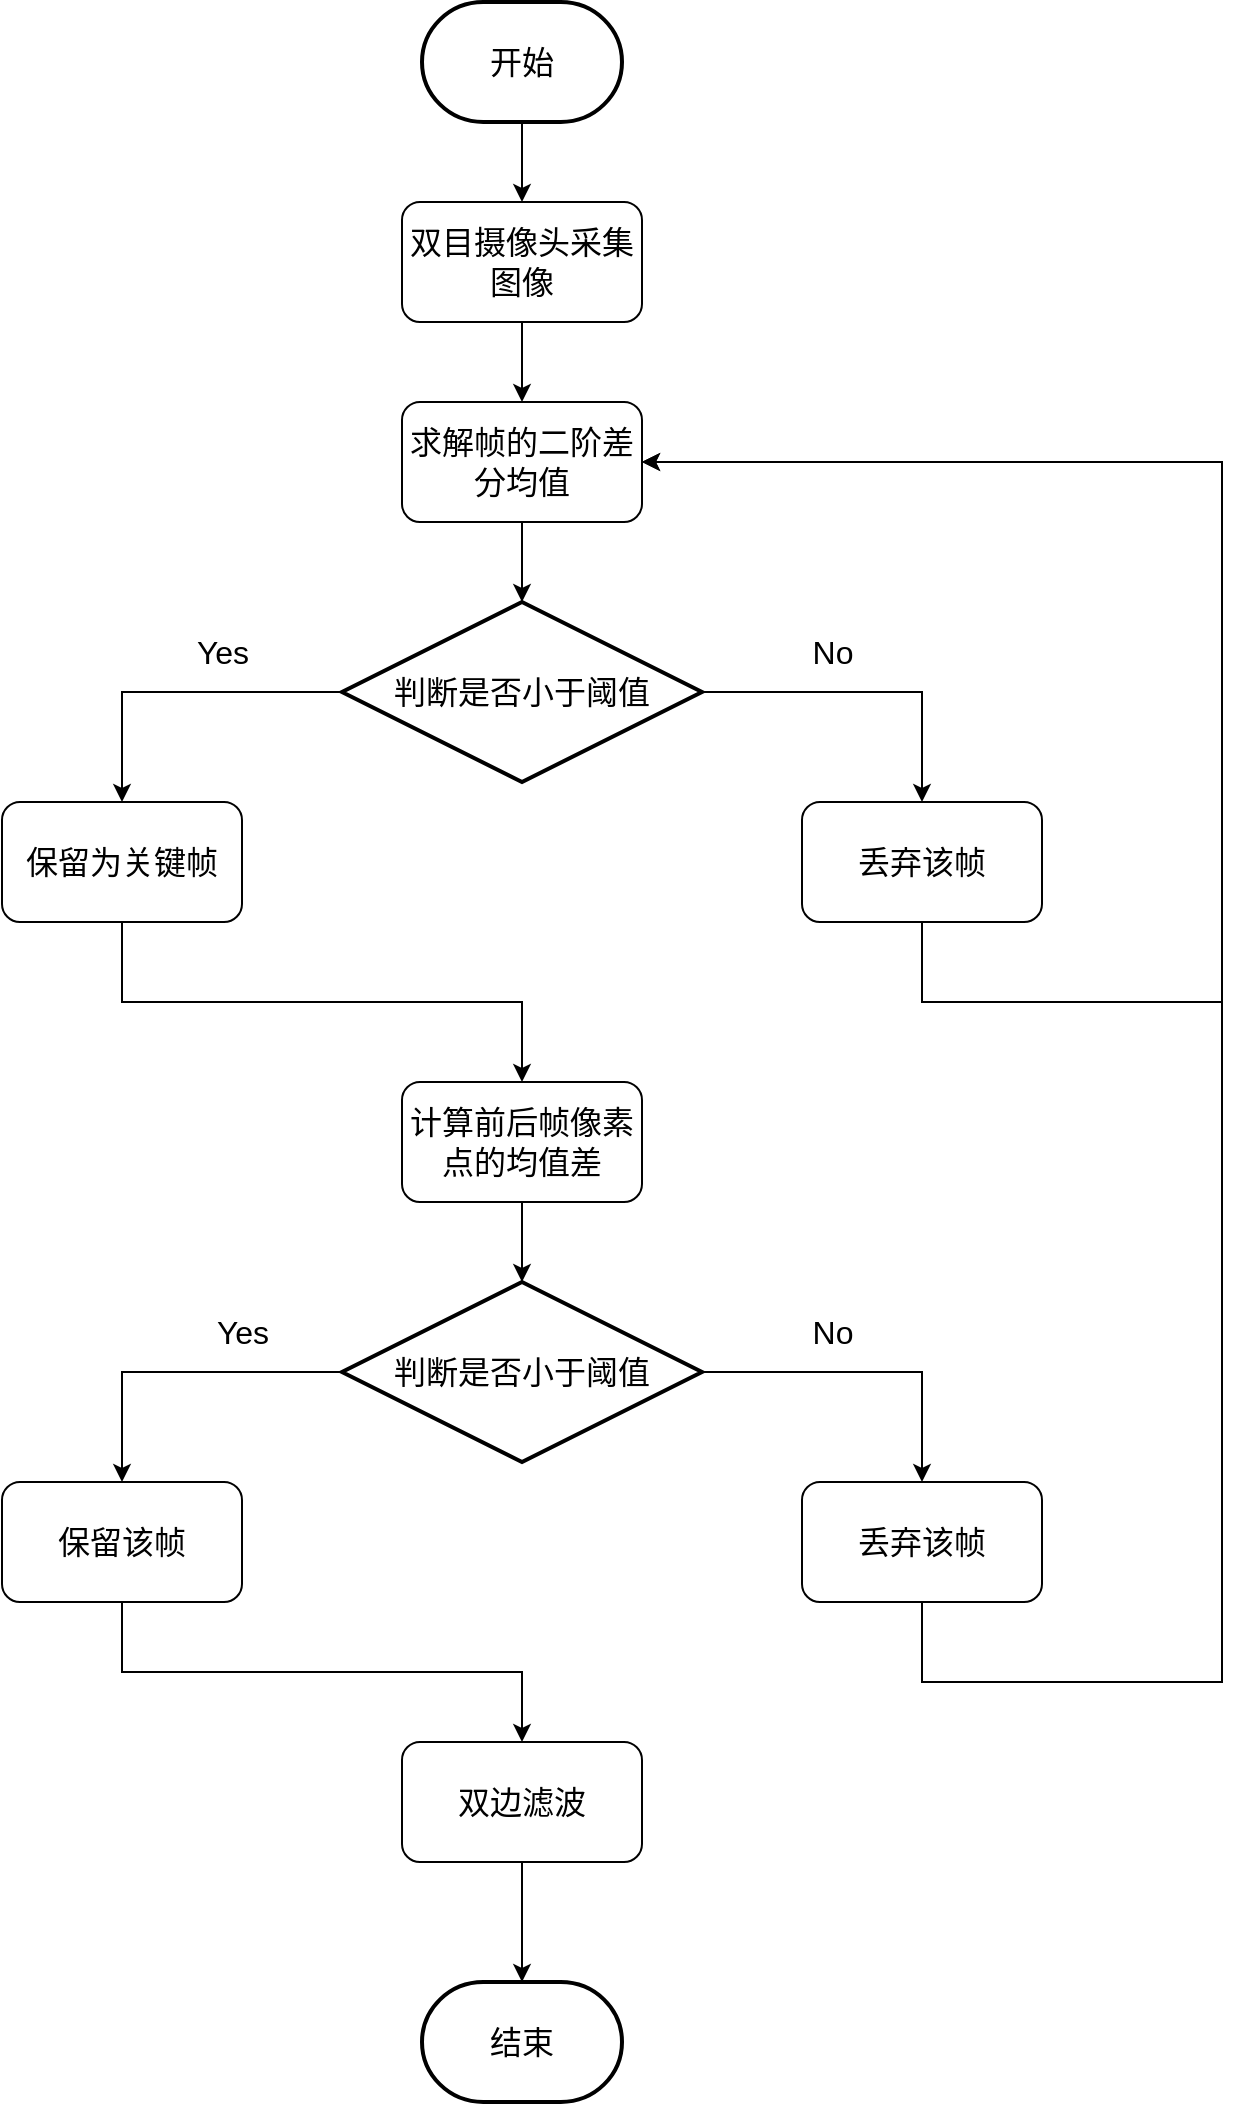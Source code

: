<mxfile version="21.0.2" type="github">
  <diagram name="第 1 页" id="oPnY39aIk3bLeTmH5xVW">
    <mxGraphModel dx="2017" dy="1124" grid="1" gridSize="10" guides="1" tooltips="1" connect="1" arrows="1" fold="1" page="1" pageScale="1" pageWidth="827" pageHeight="1169" math="0" shadow="0">
      <root>
        <mxCell id="0" />
        <mxCell id="1" parent="0" />
        <mxCell id="dJBwUfo02OKsr1JR9C36-8" style="edgeStyle=orthogonalEdgeStyle;rounded=0;orthogonalLoop=1;jettySize=auto;html=1;exitX=0.5;exitY=1;exitDx=0;exitDy=0;exitPerimeter=0;entryX=0.5;entryY=0;entryDx=0;entryDy=0;fontSize=16;" edge="1" parent="1" source="dJBwUfo02OKsr1JR9C36-1" target="dJBwUfo02OKsr1JR9C36-3">
          <mxGeometry relative="1" as="geometry" />
        </mxCell>
        <mxCell id="dJBwUfo02OKsr1JR9C36-1" value="开始" style="strokeWidth=2;html=1;shape=mxgraph.flowchart.terminator;whiteSpace=wrap;fontSize=16;" vertex="1" parent="1">
          <mxGeometry x="370" y="60" width="100" height="60" as="geometry" />
        </mxCell>
        <mxCell id="dJBwUfo02OKsr1JR9C36-2" value="结束" style="strokeWidth=2;html=1;shape=mxgraph.flowchart.terminator;whiteSpace=wrap;fontSize=16;" vertex="1" parent="1">
          <mxGeometry x="370" y="1050" width="100" height="60" as="geometry" />
        </mxCell>
        <mxCell id="dJBwUfo02OKsr1JR9C36-9" style="edgeStyle=orthogonalEdgeStyle;rounded=0;orthogonalLoop=1;jettySize=auto;html=1;exitX=0.5;exitY=1;exitDx=0;exitDy=0;entryX=0.5;entryY=0;entryDx=0;entryDy=0;fontSize=16;" edge="1" parent="1" source="dJBwUfo02OKsr1JR9C36-3" target="dJBwUfo02OKsr1JR9C36-4">
          <mxGeometry relative="1" as="geometry" />
        </mxCell>
        <mxCell id="dJBwUfo02OKsr1JR9C36-3" value="双目摄像头采集图像" style="rounded=1;whiteSpace=wrap;html=1;fontSize=16;" vertex="1" parent="1">
          <mxGeometry x="360" y="160" width="120" height="60" as="geometry" />
        </mxCell>
        <mxCell id="dJBwUfo02OKsr1JR9C36-10" style="edgeStyle=orthogonalEdgeStyle;rounded=0;orthogonalLoop=1;jettySize=auto;html=1;exitX=0.5;exitY=1;exitDx=0;exitDy=0;entryX=0.5;entryY=0;entryDx=0;entryDy=0;entryPerimeter=0;fontSize=16;" edge="1" parent="1" source="dJBwUfo02OKsr1JR9C36-4" target="dJBwUfo02OKsr1JR9C36-5">
          <mxGeometry relative="1" as="geometry" />
        </mxCell>
        <mxCell id="dJBwUfo02OKsr1JR9C36-4" value="求解帧的二阶差分均值" style="rounded=1;whiteSpace=wrap;html=1;fontSize=16;" vertex="1" parent="1">
          <mxGeometry x="360" y="260" width="120" height="60" as="geometry" />
        </mxCell>
        <mxCell id="dJBwUfo02OKsr1JR9C36-11" style="edgeStyle=orthogonalEdgeStyle;rounded=0;orthogonalLoop=1;jettySize=auto;html=1;exitX=0;exitY=0.5;exitDx=0;exitDy=0;exitPerimeter=0;entryX=0.5;entryY=0;entryDx=0;entryDy=0;fontSize=16;" edge="1" parent="1" source="dJBwUfo02OKsr1JR9C36-5" target="dJBwUfo02OKsr1JR9C36-6">
          <mxGeometry relative="1" as="geometry" />
        </mxCell>
        <mxCell id="dJBwUfo02OKsr1JR9C36-13" style="edgeStyle=orthogonalEdgeStyle;rounded=0;orthogonalLoop=1;jettySize=auto;html=1;exitX=1;exitY=0.5;exitDx=0;exitDy=0;exitPerimeter=0;entryX=0.5;entryY=0;entryDx=0;entryDy=0;fontSize=16;" edge="1" parent="1" source="dJBwUfo02OKsr1JR9C36-5" target="dJBwUfo02OKsr1JR9C36-7">
          <mxGeometry relative="1" as="geometry" />
        </mxCell>
        <mxCell id="dJBwUfo02OKsr1JR9C36-5" value="判断是否小于阈值" style="strokeWidth=2;html=1;shape=mxgraph.flowchart.decision;whiteSpace=wrap;fontSize=16;" vertex="1" parent="1">
          <mxGeometry x="330" y="360" width="180" height="90" as="geometry" />
        </mxCell>
        <mxCell id="dJBwUfo02OKsr1JR9C36-20" style="edgeStyle=orthogonalEdgeStyle;rounded=0;orthogonalLoop=1;jettySize=auto;html=1;entryX=0.5;entryY=0;entryDx=0;entryDy=0;fontSize=16;" edge="1" parent="1" source="dJBwUfo02OKsr1JR9C36-6" target="dJBwUfo02OKsr1JR9C36-16">
          <mxGeometry relative="1" as="geometry">
            <Array as="points">
              <mxPoint x="220" y="560" />
              <mxPoint x="420" y="560" />
            </Array>
          </mxGeometry>
        </mxCell>
        <mxCell id="dJBwUfo02OKsr1JR9C36-6" value="保留为关键帧" style="rounded=1;whiteSpace=wrap;html=1;fontSize=16;" vertex="1" parent="1">
          <mxGeometry x="160" y="460" width="120" height="60" as="geometry" />
        </mxCell>
        <mxCell id="dJBwUfo02OKsr1JR9C36-14" style="edgeStyle=orthogonalEdgeStyle;rounded=0;orthogonalLoop=1;jettySize=auto;html=1;entryX=1;entryY=0.5;entryDx=0;entryDy=0;exitX=0.5;exitY=1;exitDx=0;exitDy=0;fontSize=16;" edge="1" parent="1" source="dJBwUfo02OKsr1JR9C36-7" target="dJBwUfo02OKsr1JR9C36-4">
          <mxGeometry relative="1" as="geometry">
            <Array as="points">
              <mxPoint x="620" y="560" />
              <mxPoint x="770" y="560" />
              <mxPoint x="770" y="290" />
            </Array>
          </mxGeometry>
        </mxCell>
        <mxCell id="dJBwUfo02OKsr1JR9C36-7" value="丢弃该帧" style="rounded=1;whiteSpace=wrap;html=1;fontSize=16;" vertex="1" parent="1">
          <mxGeometry x="560" y="460" width="120" height="60" as="geometry" />
        </mxCell>
        <mxCell id="dJBwUfo02OKsr1JR9C36-21" style="edgeStyle=orthogonalEdgeStyle;rounded=0;orthogonalLoop=1;jettySize=auto;html=1;entryX=0.5;entryY=0;entryDx=0;entryDy=0;entryPerimeter=0;fontSize=16;" edge="1" parent="1" source="dJBwUfo02OKsr1JR9C36-16" target="dJBwUfo02OKsr1JR9C36-17">
          <mxGeometry relative="1" as="geometry" />
        </mxCell>
        <mxCell id="dJBwUfo02OKsr1JR9C36-16" value="计算前后帧像素点的均值差" style="rounded=1;whiteSpace=wrap;html=1;fontSize=16;" vertex="1" parent="1">
          <mxGeometry x="360" y="600" width="120" height="60" as="geometry" />
        </mxCell>
        <mxCell id="dJBwUfo02OKsr1JR9C36-22" style="edgeStyle=orthogonalEdgeStyle;rounded=0;orthogonalLoop=1;jettySize=auto;html=1;entryX=0.5;entryY=0;entryDx=0;entryDy=0;fontSize=16;" edge="1" parent="1" source="dJBwUfo02OKsr1JR9C36-17" target="dJBwUfo02OKsr1JR9C36-18">
          <mxGeometry relative="1" as="geometry" />
        </mxCell>
        <mxCell id="dJBwUfo02OKsr1JR9C36-23" style="edgeStyle=orthogonalEdgeStyle;rounded=0;orthogonalLoop=1;jettySize=auto;html=1;entryX=0.5;entryY=0;entryDx=0;entryDy=0;fontSize=16;" edge="1" parent="1" source="dJBwUfo02OKsr1JR9C36-17" target="dJBwUfo02OKsr1JR9C36-19">
          <mxGeometry relative="1" as="geometry" />
        </mxCell>
        <mxCell id="dJBwUfo02OKsr1JR9C36-17" value="判断是否小于阈值" style="strokeWidth=2;html=1;shape=mxgraph.flowchart.decision;whiteSpace=wrap;fontSize=16;" vertex="1" parent="1">
          <mxGeometry x="330" y="700" width="180" height="90" as="geometry" />
        </mxCell>
        <mxCell id="dJBwUfo02OKsr1JR9C36-27" style="edgeStyle=orthogonalEdgeStyle;rounded=0;orthogonalLoop=1;jettySize=auto;html=1;exitX=0.5;exitY=1;exitDx=0;exitDy=0;entryX=0.5;entryY=0;entryDx=0;entryDy=0;fontSize=16;" edge="1" parent="1" source="dJBwUfo02OKsr1JR9C36-18" target="dJBwUfo02OKsr1JR9C36-26">
          <mxGeometry relative="1" as="geometry" />
        </mxCell>
        <mxCell id="dJBwUfo02OKsr1JR9C36-18" value="保留该帧" style="rounded=1;whiteSpace=wrap;html=1;fontSize=16;" vertex="1" parent="1">
          <mxGeometry x="160" y="800" width="120" height="60" as="geometry" />
        </mxCell>
        <mxCell id="dJBwUfo02OKsr1JR9C36-24" style="edgeStyle=orthogonalEdgeStyle;rounded=0;orthogonalLoop=1;jettySize=auto;html=1;entryX=1;entryY=0.5;entryDx=0;entryDy=0;fontSize=16;" edge="1" parent="1" source="dJBwUfo02OKsr1JR9C36-19" target="dJBwUfo02OKsr1JR9C36-4">
          <mxGeometry relative="1" as="geometry">
            <mxPoint x="770" y="560" as="targetPoint" />
            <Array as="points">
              <mxPoint x="620" y="900" />
              <mxPoint x="770" y="900" />
              <mxPoint x="770" y="290" />
            </Array>
          </mxGeometry>
        </mxCell>
        <mxCell id="dJBwUfo02OKsr1JR9C36-19" value="丢弃该帧" style="rounded=1;whiteSpace=wrap;html=1;fontSize=16;" vertex="1" parent="1">
          <mxGeometry x="560" y="800" width="120" height="60" as="geometry" />
        </mxCell>
        <mxCell id="dJBwUfo02OKsr1JR9C36-28" style="edgeStyle=orthogonalEdgeStyle;rounded=0;orthogonalLoop=1;jettySize=auto;html=1;exitX=0.5;exitY=1;exitDx=0;exitDy=0;entryX=0.5;entryY=0;entryDx=0;entryDy=0;entryPerimeter=0;fontSize=16;" edge="1" parent="1" source="dJBwUfo02OKsr1JR9C36-26" target="dJBwUfo02OKsr1JR9C36-2">
          <mxGeometry relative="1" as="geometry" />
        </mxCell>
        <mxCell id="dJBwUfo02OKsr1JR9C36-26" value="双边滤波" style="rounded=1;whiteSpace=wrap;html=1;fontSize=16;" vertex="1" parent="1">
          <mxGeometry x="360" y="930" width="120" height="60" as="geometry" />
        </mxCell>
        <mxCell id="dJBwUfo02OKsr1JR9C36-29" value="Yes" style="text;html=1;align=center;verticalAlign=middle;resizable=0;points=[];autosize=1;strokeColor=none;fillColor=none;fontSize=16;" vertex="1" parent="1">
          <mxGeometry x="245" y="370" width="50" height="30" as="geometry" />
        </mxCell>
        <mxCell id="dJBwUfo02OKsr1JR9C36-30" value="No" style="text;html=1;align=center;verticalAlign=middle;resizable=0;points=[];autosize=1;strokeColor=none;fillColor=none;fontSize=16;" vertex="1" parent="1">
          <mxGeometry x="555" y="370" width="40" height="30" as="geometry" />
        </mxCell>
        <mxCell id="dJBwUfo02OKsr1JR9C36-31" value="Yes" style="text;html=1;align=center;verticalAlign=middle;resizable=0;points=[];autosize=1;strokeColor=none;fillColor=none;fontSize=16;" vertex="1" parent="1">
          <mxGeometry x="255" y="710" width="50" height="30" as="geometry" />
        </mxCell>
        <mxCell id="dJBwUfo02OKsr1JR9C36-32" value="No" style="text;html=1;align=center;verticalAlign=middle;resizable=0;points=[];autosize=1;strokeColor=none;fillColor=none;fontSize=16;" vertex="1" parent="1">
          <mxGeometry x="555" y="710" width="40" height="30" as="geometry" />
        </mxCell>
      </root>
    </mxGraphModel>
  </diagram>
</mxfile>
